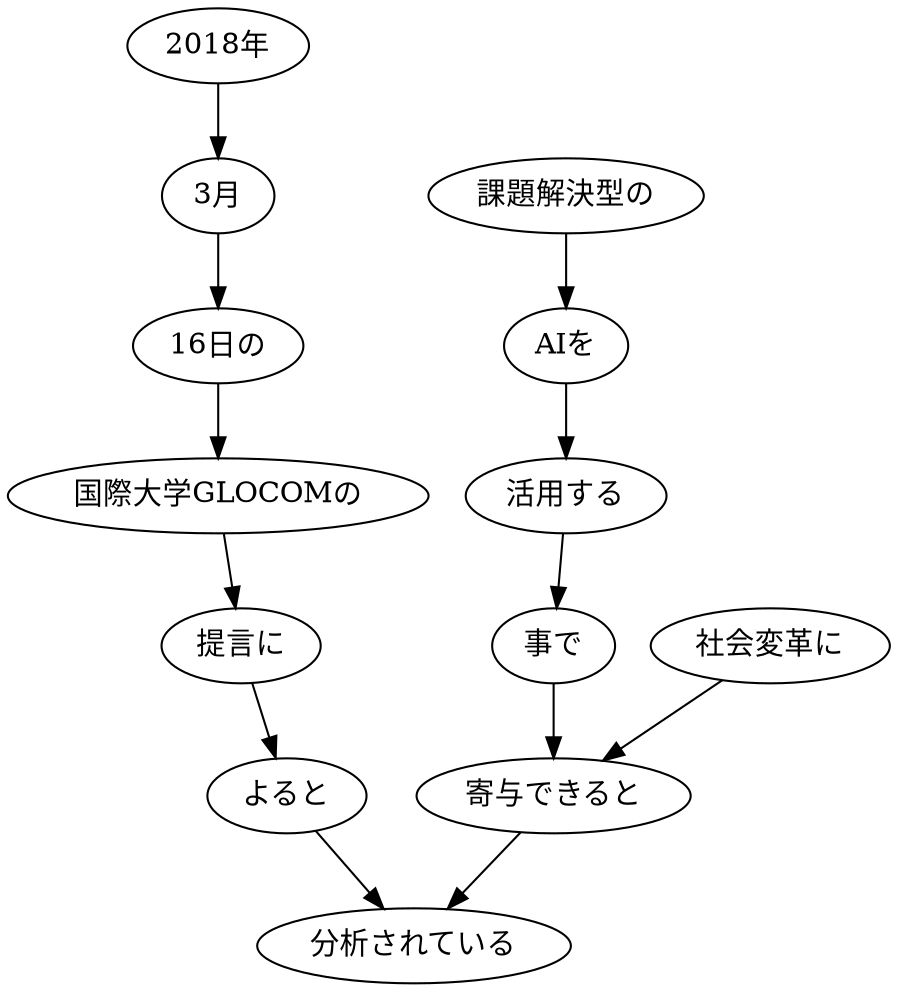 // ans44
digraph {
	0 [label="2018年"]
	1 [label="3月"]
	0 -> 1
	1 [label="3月"]
	2 [label="16日の"]
	1 -> 2
	2 [label="16日の"]
	3 [label="国際大学GLOCOMの"]
	2 -> 3
	3 [label="国際大学GLOCOMの"]
	4 [label="提言に"]
	3 -> 4
	4 [label="提言に"]
	5 [label="よると"]
	4 -> 5
	5 [label="よると"]
	12 [label="分析されている"]
	5 -> 12
	6 [label="課題解決型の"]
	7 [label="AIを"]
	6 -> 7
	7 [label="AIを"]
	8 [label="活用する"]
	7 -> 8
	8 [label="活用する"]
	9 [label="事で"]
	8 -> 9
	9 [label="事で"]
	11 [label="寄与できると"]
	9 -> 11
	10 [label="社会変革に"]
	11 [label="寄与できると"]
	10 -> 11
	11 [label="寄与できると"]
	12 [label="分析されている"]
	11 -> 12
}
